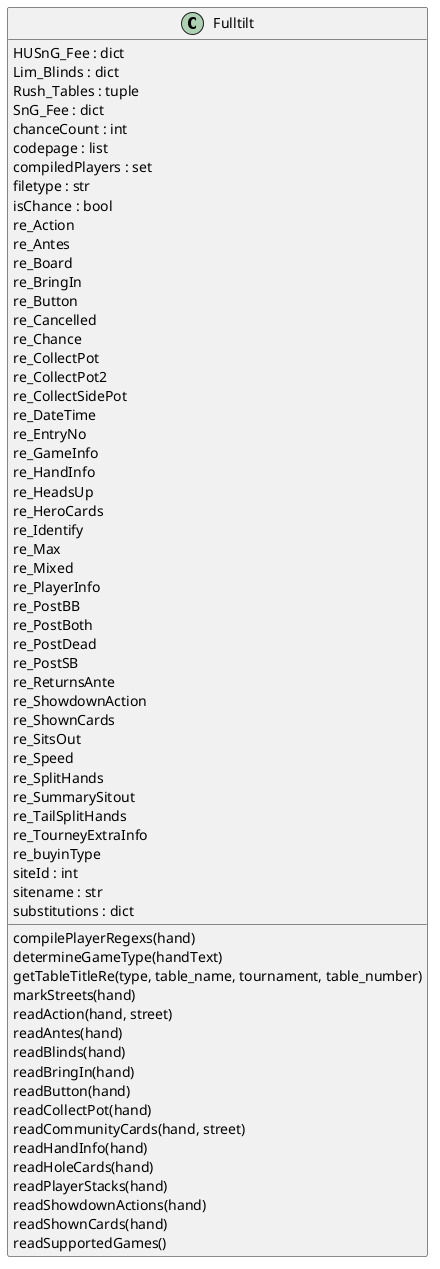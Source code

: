 @startuml classes
set namespaceSeparator none
class "Fulltilt" as FulltiltToFpdb.Fulltilt {
  HUSnG_Fee : dict
  Lim_Blinds : dict
  Rush_Tables : tuple
  SnG_Fee : dict
  chanceCount : int
  codepage : list
  compiledPlayers : set
  filetype : str
  isChance : bool
  re_Action
  re_Antes
  re_Board
  re_BringIn
  re_Button
  re_Cancelled
  re_Chance
  re_CollectPot
  re_CollectPot2
  re_CollectSidePot
  re_DateTime
  re_EntryNo
  re_GameInfo
  re_HandInfo
  re_HeadsUp
  re_HeroCards
  re_Identify
  re_Max
  re_Mixed
  re_PlayerInfo
  re_PostBB
  re_PostBoth
  re_PostDead
  re_PostSB
  re_ReturnsAnte
  re_ShowdownAction
  re_ShownCards
  re_SitsOut
  re_Speed
  re_SplitHands
  re_SummarySitout
  re_TailSplitHands
  re_TourneyExtraInfo
  re_buyinType
  siteId : int
  sitename : str
  substitutions : dict
  compilePlayerRegexs(hand)
  determineGameType(handText)
  getTableTitleRe(type, table_name, tournament, table_number)
  markStreets(hand)
  readAction(hand, street)
  readAntes(hand)
  readBlinds(hand)
  readBringIn(hand)
  readButton(hand)
  readCollectPot(hand)
  readCommunityCards(hand, street)
  readHandInfo(hand)
  readHoleCards(hand)
  readPlayerStacks(hand)
  readShowdownActions(hand)
  readShownCards(hand)
  readSupportedGames()
}
@enduml
